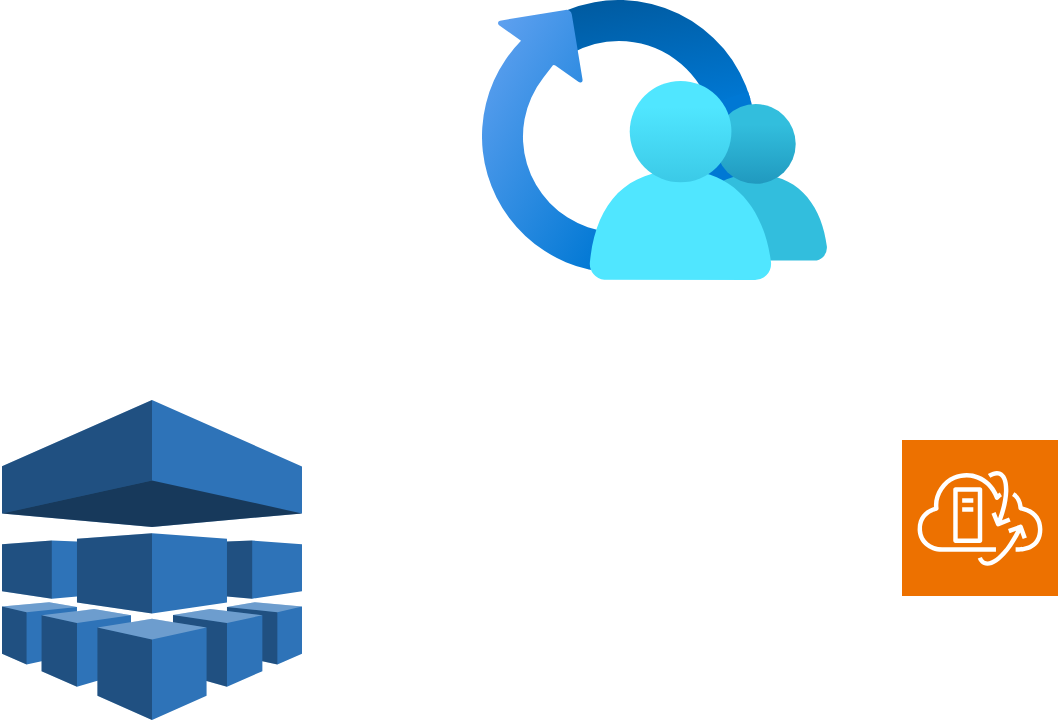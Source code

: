 <mxfile version="24.4.0" type="github">
  <diagram name="Page-1" id="BiPOk0tlASWeWC8q6fDU">
    <mxGraphModel dx="1050" dy="557" grid="1" gridSize="10" guides="1" tooltips="1" connect="1" arrows="1" fold="1" page="1" pageScale="1" pageWidth="827" pageHeight="1169" math="0" shadow="0">
      <root>
        <mxCell id="0" />
        <mxCell id="1" parent="0" />
        <mxCell id="2Rzi6g5fGmCdf9Ca7PSO-1" value="" style="outlineConnect=0;dashed=0;verticalLabelPosition=bottom;verticalAlign=top;align=center;html=1;shape=mxgraph.aws3.machine_learning;fillColor=#2E73B8;gradientColor=none;" vertex="1" parent="1">
          <mxGeometry x="210" y="290" width="150" height="160" as="geometry" />
        </mxCell>
        <mxCell id="2Rzi6g5fGmCdf9Ca7PSO-2" value="" style="sketch=0;points=[[0,0,0],[0.25,0,0],[0.5,0,0],[0.75,0,0],[1,0,0],[0,1,0],[0.25,1,0],[0.5,1,0],[0.75,1,0],[1,1,0],[0,0.25,0],[0,0.5,0],[0,0.75,0],[1,0.25,0],[1,0.5,0],[1,0.75,0]];outlineConnect=0;fontColor=#232F3E;fillColor=#ED7100;strokeColor=#ffffff;dashed=0;verticalLabelPosition=bottom;verticalAlign=top;align=center;html=1;fontSize=12;fontStyle=0;aspect=fixed;shape=mxgraph.aws4.resourceIcon;resIcon=mxgraph.aws4.vmware_cloud_on_aws;" vertex="1" parent="1">
          <mxGeometry x="660" y="310" width="78" height="78" as="geometry" />
        </mxCell>
        <mxCell id="2Rzi6g5fGmCdf9Ca7PSO-3" value="" style="image;aspect=fixed;html=1;points=[];align=center;fontSize=12;image=img/lib/azure2/ai_machine_learning/Personalizers.svg;" vertex="1" parent="1">
          <mxGeometry x="450" y="90" width="172.46" height="140" as="geometry" />
        </mxCell>
      </root>
    </mxGraphModel>
  </diagram>
</mxfile>
